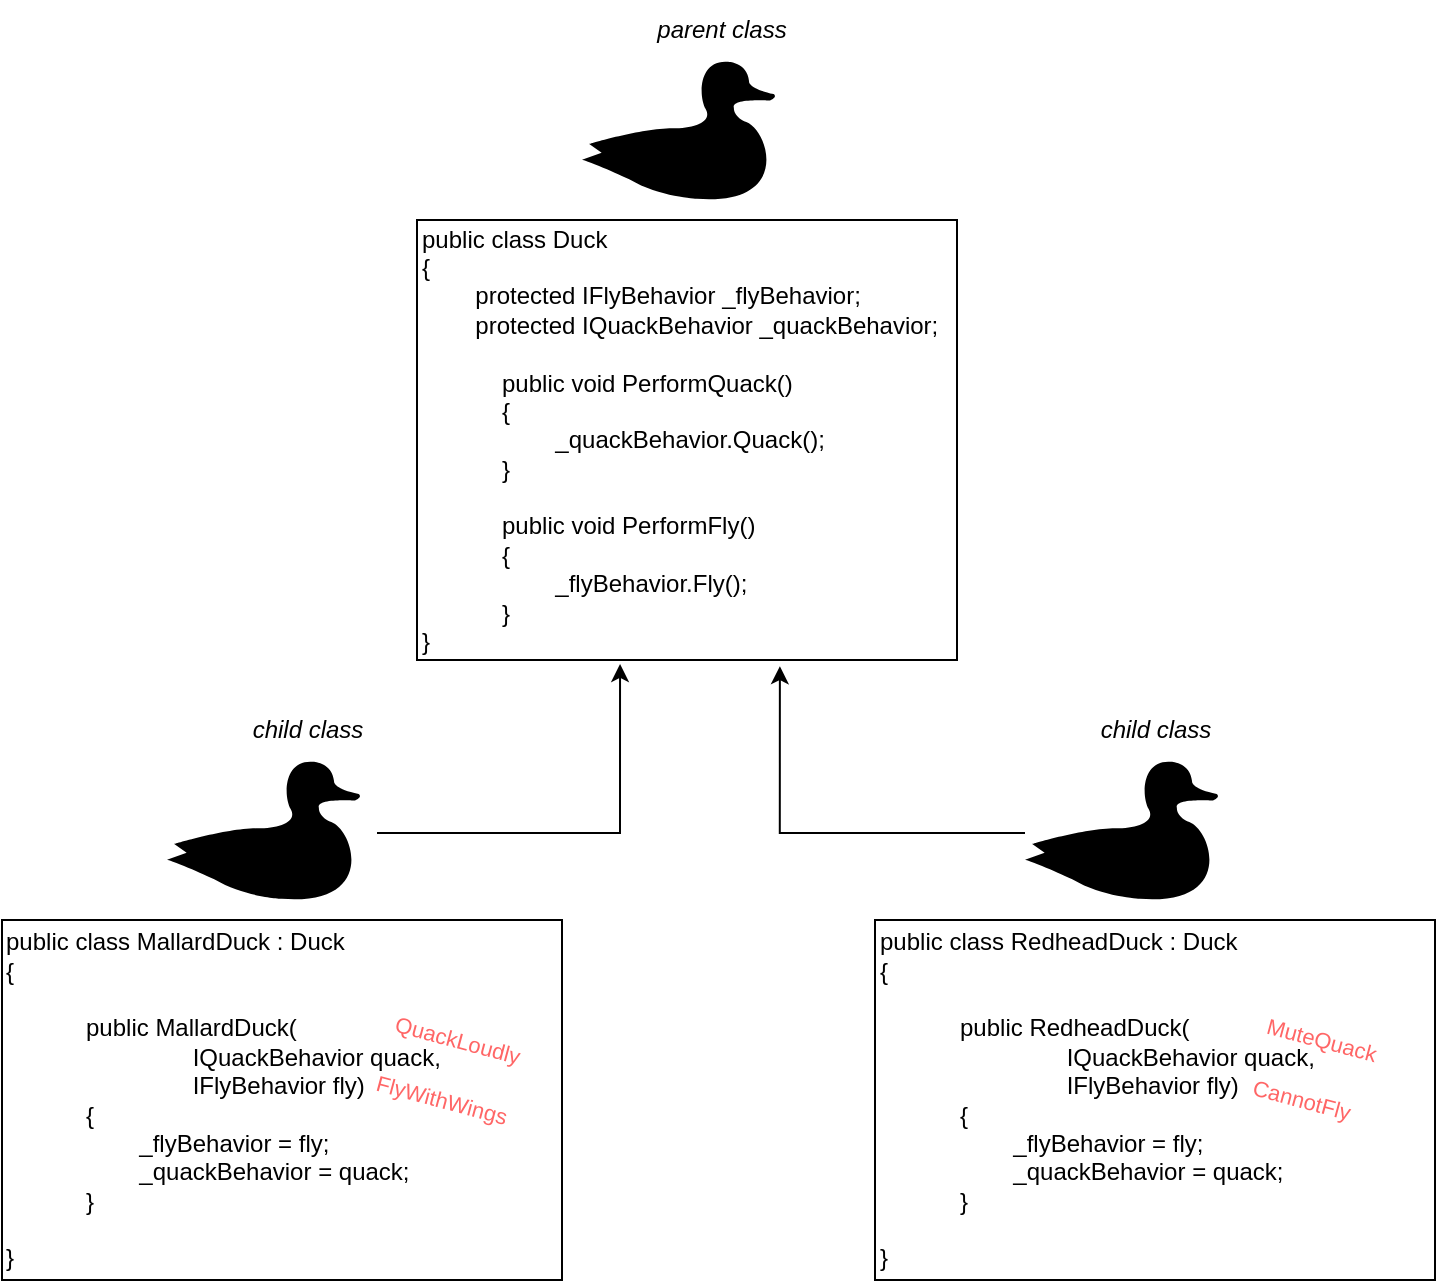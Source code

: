 <mxfile version="24.6.4" type="device">
  <diagram name="Página-1" id="D8y7zqsjKJYsQYFzxFkk">
    <mxGraphModel dx="2675" dy="1105" grid="1" gridSize="10" guides="1" tooltips="1" connect="1" arrows="1" fold="1" page="1" pageScale="1" pageWidth="827" pageHeight="1169" math="0" shadow="0">
      <root>
        <mxCell id="0" />
        <mxCell id="1" parent="0" />
        <mxCell id="zt2GWuzzOL75l6XBszxc-1" value="" style="shape=mxgraph.signs.animals.duck;html=1;pointerEvents=1;fillColor=#000000;strokeColor=none;verticalLabelPosition=bottom;verticalAlign=top;align=center;sketch=0;" vertex="1" parent="1">
          <mxGeometry x="140" y="170" width="105" height="73" as="geometry" />
        </mxCell>
        <mxCell id="zt2GWuzzOL75l6XBszxc-2" value="public class Duck&lt;div&gt;{&lt;/div&gt;&lt;div&gt;&lt;span style=&quot;white-space: pre;&quot;&gt;&#x9;&lt;/span&gt;protected IFlyBehavior _flyBehavior;&lt;br&gt;&lt;/div&gt;&lt;div&gt;&lt;span style=&quot;white-space: pre;&quot;&gt;&#x9;&lt;/span&gt;protected IQuackBehavior _quackBehavior;&lt;br&gt;&lt;/div&gt;&lt;div&gt;&lt;br&gt;&lt;/div&gt;&lt;blockquote style=&quot;margin: 0 0 0 40px; border: none; padding: 0px;&quot;&gt;&lt;div&gt;public void PerformQuack()&lt;/div&gt;&lt;div&gt;{&lt;/div&gt;&lt;div&gt;&lt;span style=&quot;white-space: pre;&quot;&gt;&#x9;&lt;/span&gt;_quackBehavior.Quack();&lt;/div&gt;&lt;div&gt;}&lt;/div&gt;&lt;div&gt;&lt;br&gt;&lt;/div&gt;&lt;div&gt;public void PerformFly()&lt;/div&gt;&lt;div&gt;{&lt;/div&gt;&lt;div&gt;&lt;span style=&quot;white-space: pre;&quot;&gt;&#x9;&lt;/span&gt;_flyBehavior.Fly();&lt;/div&gt;&lt;div&gt;}&lt;/div&gt;&lt;/blockquote&gt;&lt;div&gt;}&lt;/div&gt;" style="rounded=0;whiteSpace=wrap;html=1;align=left;" vertex="1" parent="1">
          <mxGeometry x="57.5" y="250" width="270" height="220" as="geometry" />
        </mxCell>
        <mxCell id="zt2GWuzzOL75l6XBszxc-3" value="parent class" style="text;html=1;align=center;verticalAlign=middle;whiteSpace=wrap;rounded=0;fontStyle=2" vertex="1" parent="1">
          <mxGeometry x="170" y="140" width="80" height="30" as="geometry" />
        </mxCell>
        <mxCell id="zt2GWuzzOL75l6XBszxc-4" value="" style="shape=mxgraph.signs.animals.duck;html=1;pointerEvents=1;fillColor=#000000;strokeColor=none;verticalLabelPosition=bottom;verticalAlign=top;align=center;sketch=0;" vertex="1" parent="1">
          <mxGeometry x="-67.5" y="520" width="105" height="73" as="geometry" />
        </mxCell>
        <mxCell id="zt2GWuzzOL75l6XBszxc-5" value="public class MallardDuck : Duck&lt;div&gt;{&lt;/div&gt;&lt;div&gt;&lt;br&gt;&lt;/div&gt;&lt;blockquote style=&quot;margin: 0 0 0 40px; border: none; padding: 0px;&quot;&gt;&lt;div&gt;public MallardDuck(&lt;/div&gt;&lt;div&gt;&lt;span style=&quot;white-space: pre;&quot;&gt;&#x9;&lt;/span&gt;&lt;span style=&quot;white-space: pre;&quot;&gt;&#x9;&lt;/span&gt;IQuackBehavior quack,&lt;/div&gt;&lt;div&gt;&lt;span style=&quot;white-space: pre;&quot;&gt;&#x9;&lt;/span&gt;&lt;span style=&quot;white-space: pre;&quot;&gt;&#x9;&lt;/span&gt;IFlyBehavior fly)&lt;/div&gt;&lt;div&gt;{&lt;/div&gt;&lt;div&gt;&lt;span style=&quot;white-space: pre;&quot;&gt;&#x9;&lt;/span&gt;_flyBehavior = fly;&lt;/div&gt;&lt;div&gt;&lt;span style=&quot;white-space: pre;&quot;&gt;&#x9;&lt;/span&gt;_quackBehavior = quack;&lt;/div&gt;&lt;div&gt;}&lt;/div&gt;&lt;/blockquote&gt;&lt;div&gt;&lt;br&gt;&lt;/div&gt;&lt;div&gt;}&lt;/div&gt;" style="rounded=0;whiteSpace=wrap;html=1;align=left;" vertex="1" parent="1">
          <mxGeometry x="-150" y="600" width="280" height="180" as="geometry" />
        </mxCell>
        <mxCell id="zt2GWuzzOL75l6XBszxc-6" value="child class" style="text;html=1;align=center;verticalAlign=middle;whiteSpace=wrap;rounded=0;fontStyle=2" vertex="1" parent="1">
          <mxGeometry x="-37.5" y="490" width="80" height="30" as="geometry" />
        </mxCell>
        <mxCell id="zt2GWuzzOL75l6XBszxc-7" value="" style="shape=mxgraph.signs.animals.duck;html=1;pointerEvents=1;fillColor=#000000;strokeColor=none;verticalLabelPosition=bottom;verticalAlign=top;align=center;sketch=0;" vertex="1" parent="1">
          <mxGeometry x="361.5" y="520" width="105" height="73" as="geometry" />
        </mxCell>
        <mxCell id="zt2GWuzzOL75l6XBszxc-9" value="child class" style="text;html=1;align=center;verticalAlign=middle;whiteSpace=wrap;rounded=0;fontStyle=2" vertex="1" parent="1">
          <mxGeometry x="386.5" y="490" width="80" height="30" as="geometry" />
        </mxCell>
        <mxCell id="zt2GWuzzOL75l6XBszxc-10" style="edgeStyle=orthogonalEdgeStyle;rounded=0;orthogonalLoop=1;jettySize=auto;html=1;entryX=0.376;entryY=1.009;entryDx=0;entryDy=0;entryPerimeter=0;" edge="1" parent="1" source="zt2GWuzzOL75l6XBszxc-4" target="zt2GWuzzOL75l6XBszxc-2">
          <mxGeometry relative="1" as="geometry" />
        </mxCell>
        <mxCell id="zt2GWuzzOL75l6XBszxc-11" style="edgeStyle=orthogonalEdgeStyle;rounded=0;orthogonalLoop=1;jettySize=auto;html=1;entryX=0.672;entryY=1.014;entryDx=0;entryDy=0;entryPerimeter=0;" edge="1" parent="1" source="zt2GWuzzOL75l6XBszxc-7" target="zt2GWuzzOL75l6XBszxc-2">
          <mxGeometry relative="1" as="geometry" />
        </mxCell>
        <mxCell id="zt2GWuzzOL75l6XBszxc-12" value="public class RedheadDuck : Duck&lt;div&gt;{&lt;/div&gt;&lt;div&gt;&lt;br&gt;&lt;/div&gt;&lt;blockquote style=&quot;margin: 0 0 0 40px; border: none; padding: 0px;&quot;&gt;&lt;div&gt;public RedheadDuck(&lt;/div&gt;&lt;div&gt;&lt;span style=&quot;white-space: pre;&quot;&gt;&#x9;&lt;/span&gt;&lt;span style=&quot;white-space: pre;&quot;&gt;&#x9;&lt;/span&gt;IQuackBehavior quack,&lt;/div&gt;&lt;div&gt;&lt;span style=&quot;white-space: pre;&quot;&gt;&#x9;&lt;/span&gt;&lt;span style=&quot;white-space: pre;&quot;&gt;&#x9;&lt;/span&gt;IFlyBehavior fly)&lt;/div&gt;&lt;div&gt;{&lt;/div&gt;&lt;div&gt;&lt;span style=&quot;white-space: pre;&quot;&gt;&#x9;&lt;/span&gt;_flyBehavior = fly;&lt;/div&gt;&lt;div&gt;&lt;span style=&quot;white-space: pre;&quot;&gt;&#x9;&lt;/span&gt;_quackBehavior = quack;&lt;/div&gt;&lt;div&gt;}&lt;/div&gt;&lt;/blockquote&gt;&lt;div&gt;&lt;br&gt;&lt;/div&gt;&lt;div&gt;}&lt;/div&gt;" style="rounded=0;whiteSpace=wrap;html=1;align=left;" vertex="1" parent="1">
          <mxGeometry x="286.5" y="600" width="280" height="180" as="geometry" />
        </mxCell>
        <mxCell id="zt2GWuzzOL75l6XBszxc-13" value="FlyWithWings" style="text;html=1;align=center;verticalAlign=middle;whiteSpace=wrap;rounded=0;fontColor=#FF6666;fontSize=11;rotation=15;" vertex="1" parent="1">
          <mxGeometry x="30" y="675" width="80" height="30" as="geometry" />
        </mxCell>
        <mxCell id="zt2GWuzzOL75l6XBszxc-14" value="QuackLoudly" style="text;html=1;align=center;verticalAlign=middle;whiteSpace=wrap;rounded=0;fontColor=#FF6666;fontSize=11;rotation=15;" vertex="1" parent="1">
          <mxGeometry x="37.5" y="645" width="80" height="30" as="geometry" />
        </mxCell>
        <mxCell id="zt2GWuzzOL75l6XBszxc-15" value="CannotFly" style="text;html=1;align=center;verticalAlign=middle;whiteSpace=wrap;rounded=0;fontColor=#FF6666;fontSize=11;rotation=15;" vertex="1" parent="1">
          <mxGeometry x="460" y="675" width="80" height="30" as="geometry" />
        </mxCell>
        <mxCell id="zt2GWuzzOL75l6XBszxc-16" value="MuteQuack" style="text;html=1;align=center;verticalAlign=middle;whiteSpace=wrap;rounded=0;fontColor=#FF6666;fontSize=11;rotation=15;" vertex="1" parent="1">
          <mxGeometry x="470" y="645" width="80" height="30" as="geometry" />
        </mxCell>
      </root>
    </mxGraphModel>
  </diagram>
</mxfile>
